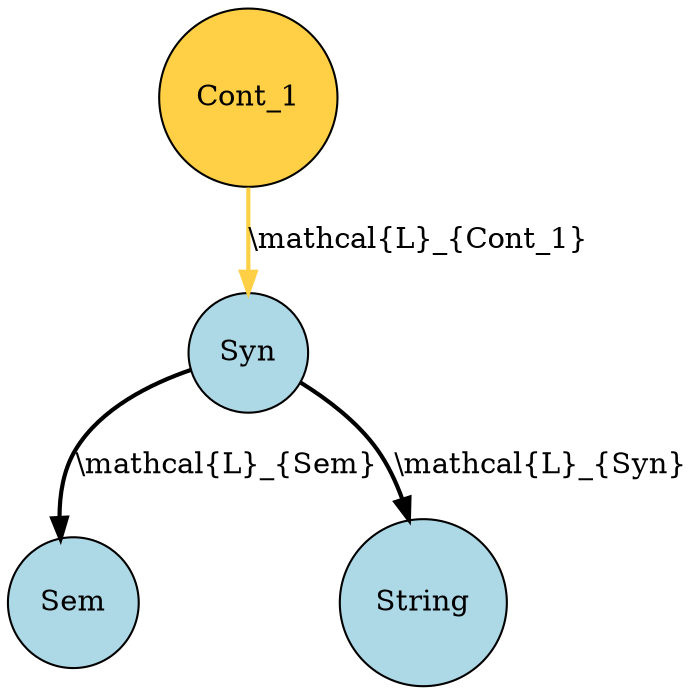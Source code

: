 strict digraph "illustration1" {
  node [shape="circle",style="filled",fillcolor="lightblue"]
  edge [style="bold"]
  "Cont_1" [fillcolor="#FFD045"]
  "Cont_1" -> "Syn" [label="\\mathcal{L}_{Cont_1}", color="#FFD045"]
  "Syn" -> "Sem" [label="\\mathcal{L}_{Sem}"]
  "Syn" -> "String" [label="\\mathcal{L}_{Syn}"]
}
